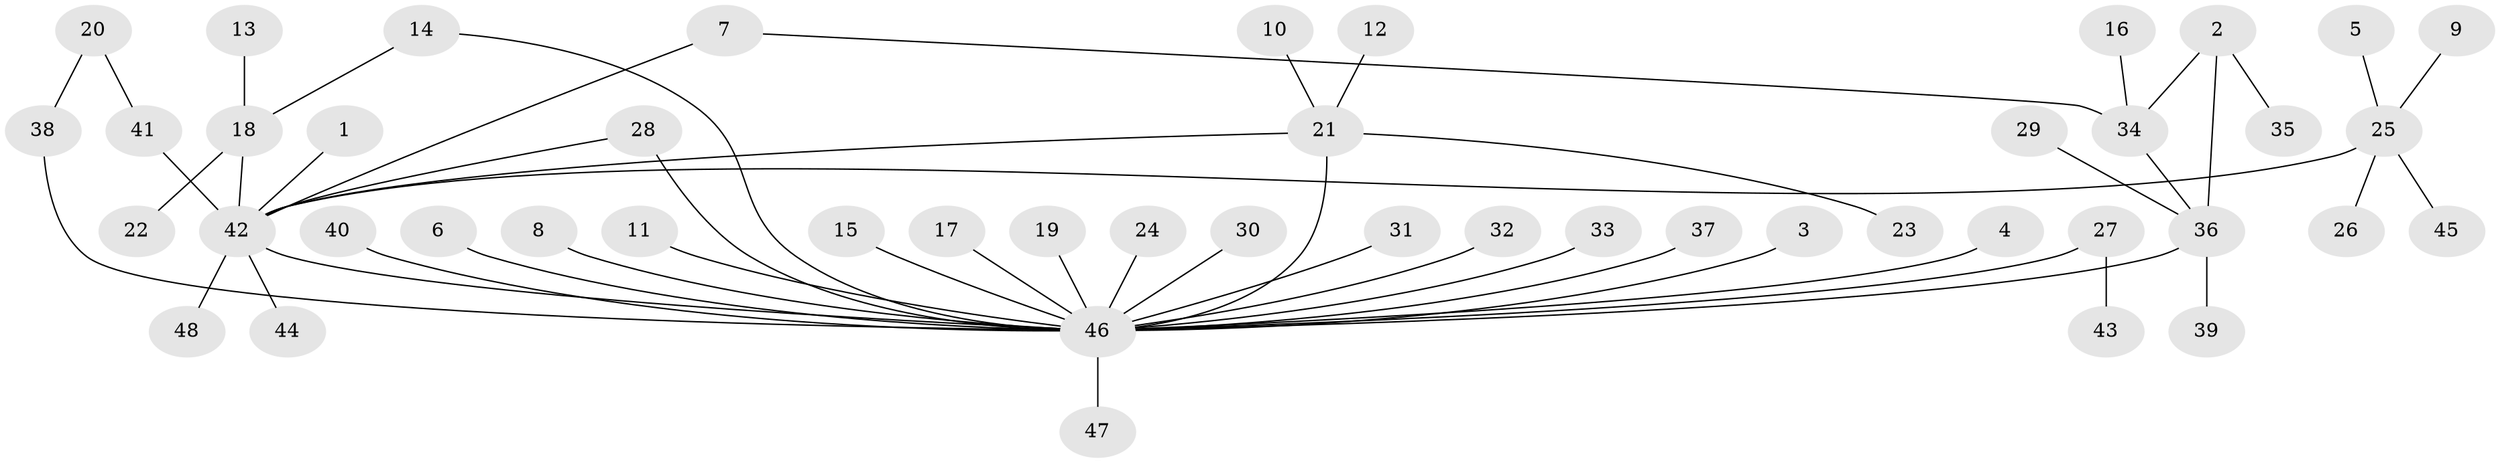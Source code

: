 // original degree distribution, {2: 0.16842105263157894, 27: 0.010526315789473684, 7: 0.021052631578947368, 13: 0.010526315789473684, 1: 0.6421052631578947, 3: 0.09473684210526316, 6: 0.021052631578947368, 8: 0.010526315789473684, 4: 0.021052631578947368}
// Generated by graph-tools (version 1.1) at 2025/36/03/04/25 23:36:40]
// undirected, 48 vertices, 53 edges
graph export_dot {
  node [color=gray90,style=filled];
  1;
  2;
  3;
  4;
  5;
  6;
  7;
  8;
  9;
  10;
  11;
  12;
  13;
  14;
  15;
  16;
  17;
  18;
  19;
  20;
  21;
  22;
  23;
  24;
  25;
  26;
  27;
  28;
  29;
  30;
  31;
  32;
  33;
  34;
  35;
  36;
  37;
  38;
  39;
  40;
  41;
  42;
  43;
  44;
  45;
  46;
  47;
  48;
  1 -- 42 [weight=1.0];
  2 -- 34 [weight=1.0];
  2 -- 35 [weight=1.0];
  2 -- 36 [weight=1.0];
  3 -- 46 [weight=1.0];
  4 -- 46 [weight=1.0];
  5 -- 25 [weight=1.0];
  6 -- 46 [weight=1.0];
  7 -- 34 [weight=1.0];
  7 -- 42 [weight=1.0];
  8 -- 46 [weight=1.0];
  9 -- 25 [weight=1.0];
  10 -- 21 [weight=1.0];
  11 -- 46 [weight=1.0];
  12 -- 21 [weight=1.0];
  13 -- 18 [weight=1.0];
  14 -- 18 [weight=1.0];
  14 -- 46 [weight=1.0];
  15 -- 46 [weight=1.0];
  16 -- 34 [weight=1.0];
  17 -- 46 [weight=1.0];
  18 -- 22 [weight=1.0];
  18 -- 42 [weight=1.0];
  19 -- 46 [weight=1.0];
  20 -- 38 [weight=1.0];
  20 -- 41 [weight=1.0];
  21 -- 23 [weight=1.0];
  21 -- 42 [weight=1.0];
  21 -- 46 [weight=1.0];
  24 -- 46 [weight=1.0];
  25 -- 26 [weight=1.0];
  25 -- 42 [weight=1.0];
  25 -- 45 [weight=1.0];
  27 -- 43 [weight=1.0];
  27 -- 46 [weight=1.0];
  28 -- 42 [weight=1.0];
  28 -- 46 [weight=1.0];
  29 -- 36 [weight=1.0];
  30 -- 46 [weight=1.0];
  31 -- 46 [weight=1.0];
  32 -- 46 [weight=1.0];
  33 -- 46 [weight=1.0];
  34 -- 36 [weight=1.0];
  36 -- 39 [weight=1.0];
  36 -- 46 [weight=1.0];
  37 -- 46 [weight=1.0];
  38 -- 46 [weight=1.0];
  40 -- 46 [weight=1.0];
  41 -- 42 [weight=1.0];
  42 -- 44 [weight=1.0];
  42 -- 46 [weight=1.0];
  42 -- 48 [weight=1.0];
  46 -- 47 [weight=1.0];
}

